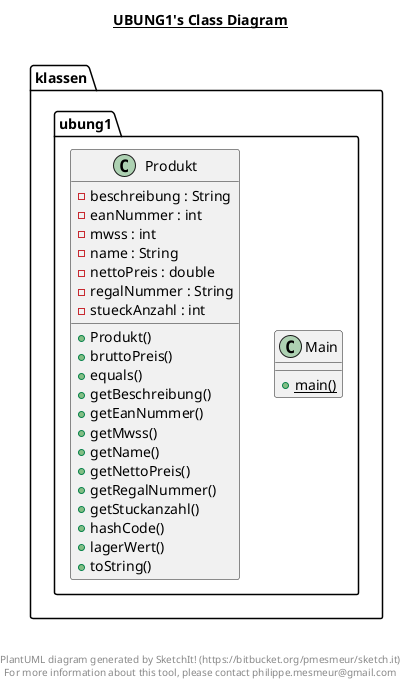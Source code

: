 @startuml

title __UBUNG1's Class Diagram__\n

  namespace klassen.ubung1 {
    class klassen.ubung1.Main {
        {static} + main()
    }
  }
  

  namespace klassen.ubung1 {
    class klassen.ubung1.Produkt {
        - beschreibung : String
        - eanNummer : int
        - mwss : int
        - name : String
        - nettoPreis : double
        - regalNummer : String
        - stueckAnzahl : int
        + Produkt()
        + bruttoPreis()
        + equals()
        + getBeschreibung()
        + getEanNummer()
        + getMwss()
        + getName()
        + getNettoPreis()
        + getRegalNummer()
        + getStuckanzahl()
        + hashCode()
        + lagerWert()
        + toString()
    }
  }
  



right footer


PlantUML diagram generated by SketchIt! (https://bitbucket.org/pmesmeur/sketch.it)
For more information about this tool, please contact philippe.mesmeur@gmail.com
endfooter

@enduml

